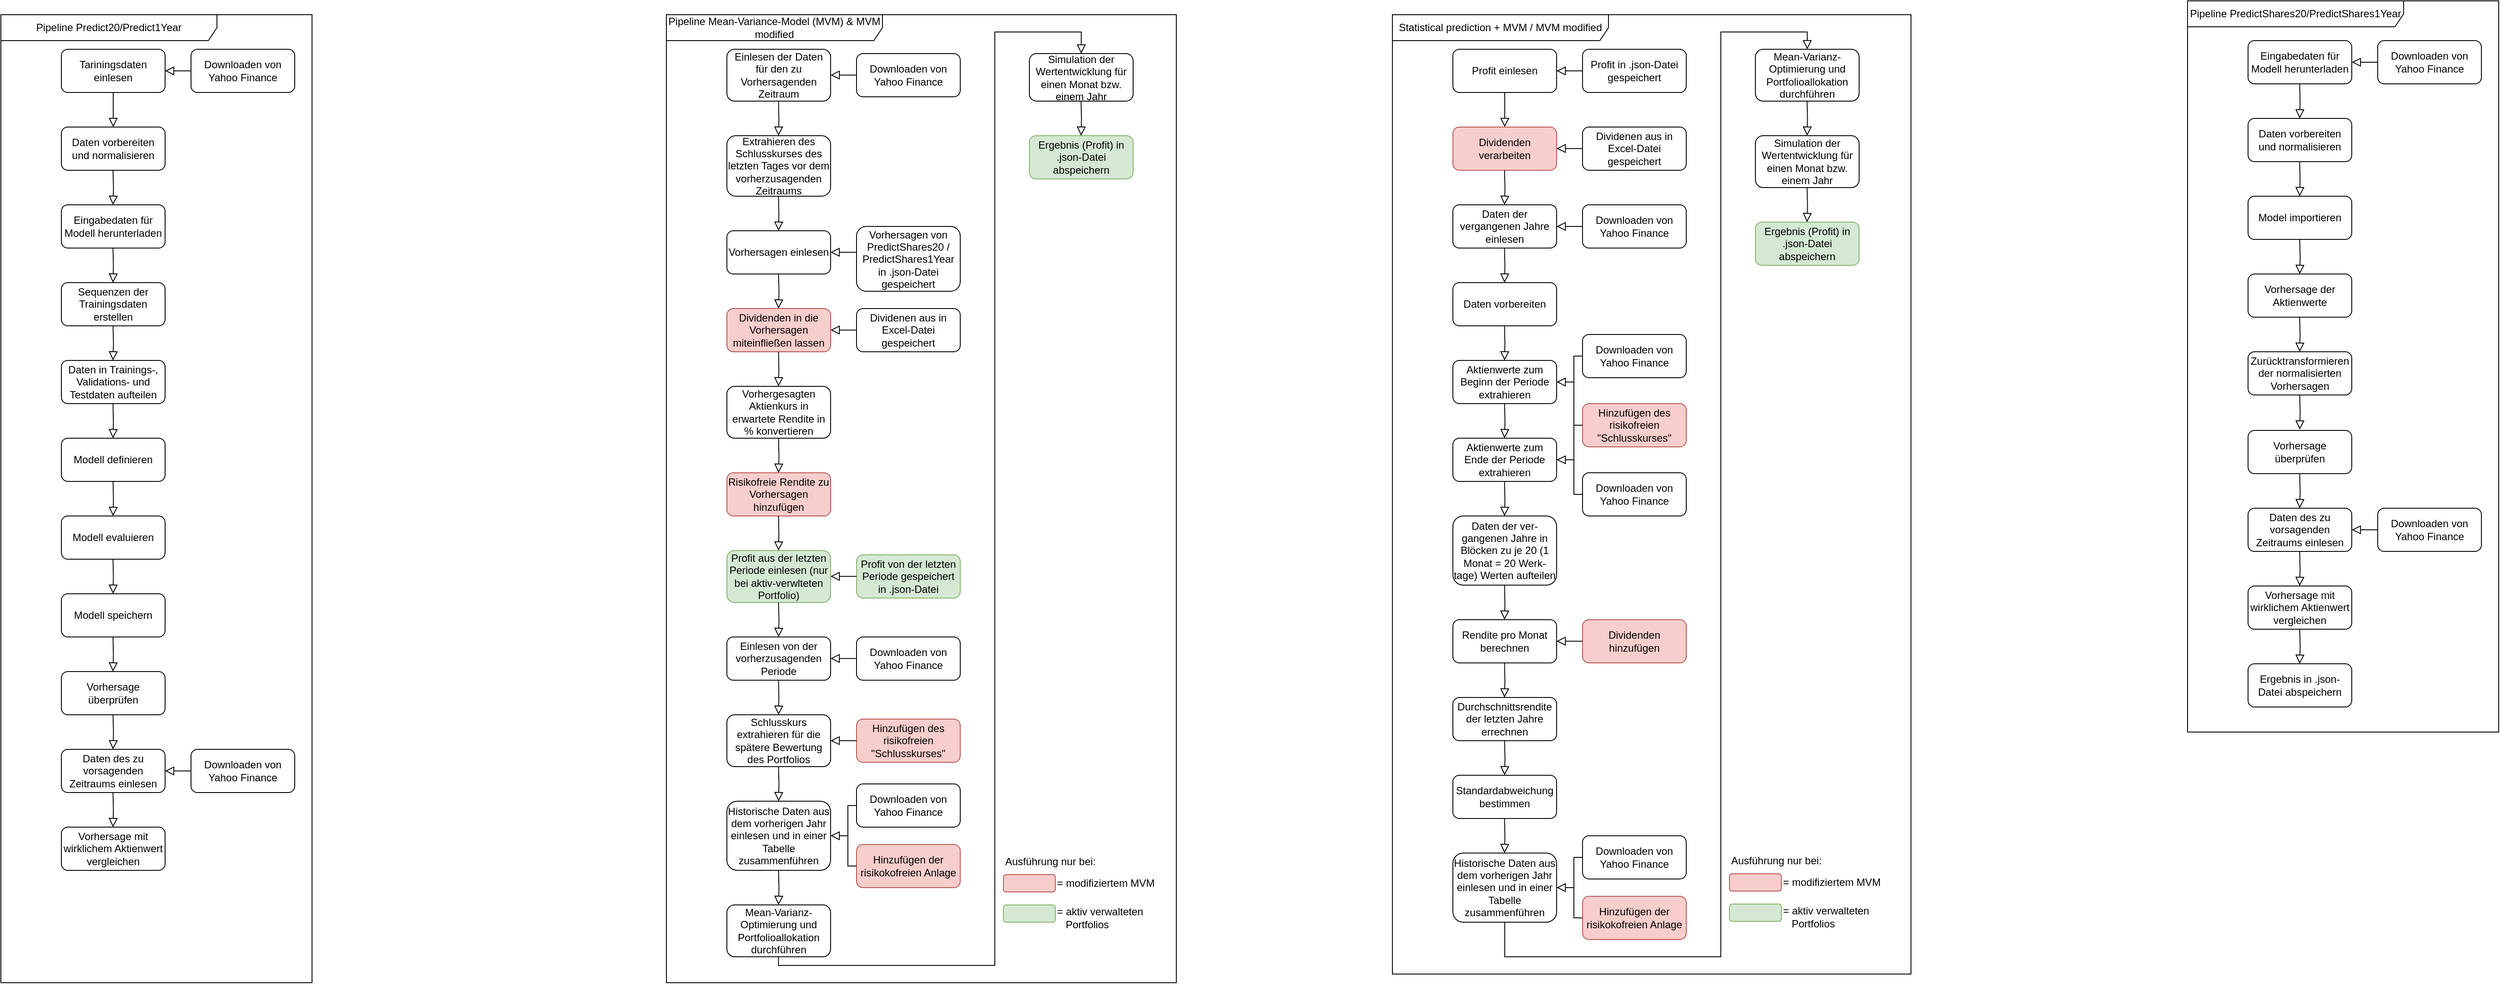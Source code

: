 <mxfile version="24.4.8" type="device">
  <diagram id="C5RBs43oDa-KdzZeNtuy" name="Page-1">
    <mxGraphModel dx="577" dy="867" grid="1" gridSize="10" guides="1" tooltips="1" connect="1" arrows="1" fold="1" page="1" pageScale="1" pageWidth="827" pageHeight="1169" math="0" shadow="0">
      <root>
        <mxCell id="WIyWlLk6GJQsqaUBKTNV-0" />
        <mxCell id="WIyWlLk6GJQsqaUBKTNV-1" parent="WIyWlLk6GJQsqaUBKTNV-0" />
        <mxCell id="WIyWlLk6GJQsqaUBKTNV-2" value="" style="rounded=0;html=1;jettySize=auto;orthogonalLoop=1;fontSize=11;endArrow=block;endFill=0;endSize=8;strokeWidth=1;shadow=0;labelBackgroundColor=none;edgeStyle=orthogonalEdgeStyle;" parent="WIyWlLk6GJQsqaUBKTNV-1" source="WIyWlLk6GJQsqaUBKTNV-3" edge="1">
          <mxGeometry relative="1" as="geometry">
            <mxPoint x="220" y="170" as="targetPoint" />
          </mxGeometry>
        </mxCell>
        <mxCell id="WIyWlLk6GJQsqaUBKTNV-3" value="Tariningsdaten einlesen" style="rounded=1;whiteSpace=wrap;html=1;fontSize=12;glass=0;strokeWidth=1;shadow=0;" parent="WIyWlLk6GJQsqaUBKTNV-1" vertex="1">
          <mxGeometry x="160" y="80" width="120" height="50" as="geometry" />
        </mxCell>
        <mxCell id="Cf4axvwulH_Esh14Sne0-0" value="Pipeline Predict20/Predict1Year" style="shape=umlFrame;whiteSpace=wrap;html=1;pointerEvents=0;recursiveResize=0;container=1;collapsible=0;width=250;height=30;" parent="WIyWlLk6GJQsqaUBKTNV-1" vertex="1">
          <mxGeometry x="90" y="40" width="360" height="1120" as="geometry" />
        </mxCell>
        <mxCell id="Cf4axvwulH_Esh14Sne0-1" value="Daten vorbereiten und normalisieren" style="rounded=1;whiteSpace=wrap;html=1;fontSize=12;glass=0;strokeWidth=1;shadow=0;" parent="Cf4axvwulH_Esh14Sne0-0" vertex="1">
          <mxGeometry x="70" y="130" width="120" height="50" as="geometry" />
        </mxCell>
        <mxCell id="Cf4axvwulH_Esh14Sne0-2" value="Eingabedaten für Modell herunterladen" style="rounded=1;whiteSpace=wrap;html=1;fontSize=12;glass=0;strokeWidth=1;shadow=0;" parent="Cf4axvwulH_Esh14Sne0-0" vertex="1">
          <mxGeometry x="70" y="220" width="120" height="50" as="geometry" />
        </mxCell>
        <mxCell id="Cf4axvwulH_Esh14Sne0-3" value="" style="rounded=0;html=1;jettySize=auto;orthogonalLoop=1;fontSize=11;endArrow=block;endFill=0;endSize=8;strokeWidth=1;shadow=0;labelBackgroundColor=none;edgeStyle=orthogonalEdgeStyle;" parent="Cf4axvwulH_Esh14Sne0-0" edge="1">
          <mxGeometry relative="1" as="geometry">
            <mxPoint x="129.75" y="180" as="sourcePoint" />
            <mxPoint x="129.75" y="220" as="targetPoint" />
          </mxGeometry>
        </mxCell>
        <mxCell id="Cf4axvwulH_Esh14Sne0-4" value="Sequenzen der Trainingsdaten erstellen" style="rounded=1;whiteSpace=wrap;html=1;fontSize=12;glass=0;strokeWidth=1;shadow=0;" parent="Cf4axvwulH_Esh14Sne0-0" vertex="1">
          <mxGeometry x="70" y="310" width="120" height="50" as="geometry" />
        </mxCell>
        <mxCell id="Cf4axvwulH_Esh14Sne0-5" value="" style="rounded=0;html=1;jettySize=auto;orthogonalLoop=1;fontSize=11;endArrow=block;endFill=0;endSize=8;strokeWidth=1;shadow=0;labelBackgroundColor=none;edgeStyle=orthogonalEdgeStyle;" parent="Cf4axvwulH_Esh14Sne0-0" edge="1">
          <mxGeometry relative="1" as="geometry">
            <mxPoint x="129.73" y="270" as="sourcePoint" />
            <mxPoint x="129.73" y="310" as="targetPoint" />
          </mxGeometry>
        </mxCell>
        <mxCell id="Cf4axvwulH_Esh14Sne0-6" value="Daten in Trainings-, Validations- und Testdaten aufteilen" style="rounded=1;whiteSpace=wrap;html=1;fontSize=12;glass=0;strokeWidth=1;shadow=0;" parent="Cf4axvwulH_Esh14Sne0-0" vertex="1">
          <mxGeometry x="70" y="400" width="120" height="50" as="geometry" />
        </mxCell>
        <mxCell id="Cf4axvwulH_Esh14Sne0-7" value="" style="rounded=0;html=1;jettySize=auto;orthogonalLoop=1;fontSize=11;endArrow=block;endFill=0;endSize=8;strokeWidth=1;shadow=0;labelBackgroundColor=none;edgeStyle=orthogonalEdgeStyle;" parent="Cf4axvwulH_Esh14Sne0-0" edge="1">
          <mxGeometry relative="1" as="geometry">
            <mxPoint x="129.77" y="360" as="sourcePoint" />
            <mxPoint x="129.77" y="400" as="targetPoint" />
          </mxGeometry>
        </mxCell>
        <mxCell id="Cf4axvwulH_Esh14Sne0-8" value="Modell definieren" style="rounded=1;whiteSpace=wrap;html=1;fontSize=12;glass=0;strokeWidth=1;shadow=0;" parent="Cf4axvwulH_Esh14Sne0-0" vertex="1">
          <mxGeometry x="70" y="490" width="120" height="50" as="geometry" />
        </mxCell>
        <mxCell id="Cf4axvwulH_Esh14Sne0-9" value="" style="rounded=0;html=1;jettySize=auto;orthogonalLoop=1;fontSize=11;endArrow=block;endFill=0;endSize=8;strokeWidth=1;shadow=0;labelBackgroundColor=none;edgeStyle=orthogonalEdgeStyle;" parent="Cf4axvwulH_Esh14Sne0-0" edge="1">
          <mxGeometry relative="1" as="geometry">
            <mxPoint x="129.73" y="450" as="sourcePoint" />
            <mxPoint x="129.73" y="490" as="targetPoint" />
          </mxGeometry>
        </mxCell>
        <mxCell id="Cf4axvwulH_Esh14Sne0-10" value="" style="rounded=0;html=1;jettySize=auto;orthogonalLoop=1;fontSize=11;endArrow=block;endFill=0;endSize=8;strokeWidth=1;shadow=0;labelBackgroundColor=none;edgeStyle=orthogonalEdgeStyle;" parent="Cf4axvwulH_Esh14Sne0-0" edge="1">
          <mxGeometry relative="1" as="geometry">
            <mxPoint x="129.77" y="540" as="sourcePoint" />
            <mxPoint x="129.77" y="580" as="targetPoint" />
          </mxGeometry>
        </mxCell>
        <mxCell id="Cf4axvwulH_Esh14Sne0-11" value="Modell evaluieren" style="rounded=1;whiteSpace=wrap;html=1;fontSize=12;glass=0;strokeWidth=1;shadow=0;" parent="Cf4axvwulH_Esh14Sne0-0" vertex="1">
          <mxGeometry x="70" y="580" width="120" height="50" as="geometry" />
        </mxCell>
        <mxCell id="Cf4axvwulH_Esh14Sne0-12" value="Modell speichern" style="rounded=1;whiteSpace=wrap;html=1;fontSize=12;glass=0;strokeWidth=1;shadow=0;" parent="Cf4axvwulH_Esh14Sne0-0" vertex="1">
          <mxGeometry x="70" y="670" width="120" height="50" as="geometry" />
        </mxCell>
        <mxCell id="Cf4axvwulH_Esh14Sne0-13" value="" style="rounded=0;html=1;jettySize=auto;orthogonalLoop=1;fontSize=11;endArrow=block;endFill=0;endSize=8;strokeWidth=1;shadow=0;labelBackgroundColor=none;edgeStyle=orthogonalEdgeStyle;" parent="Cf4axvwulH_Esh14Sne0-0" edge="1">
          <mxGeometry relative="1" as="geometry">
            <mxPoint x="129.74" y="630" as="sourcePoint" />
            <mxPoint x="129.74" y="670" as="targetPoint" />
          </mxGeometry>
        </mxCell>
        <mxCell id="Cf4axvwulH_Esh14Sne0-14" value="Vorhersage überprüfen" style="rounded=1;whiteSpace=wrap;html=1;fontSize=12;glass=0;strokeWidth=1;shadow=0;" parent="Cf4axvwulH_Esh14Sne0-0" vertex="1">
          <mxGeometry x="70" y="760" width="120" height="50" as="geometry" />
        </mxCell>
        <mxCell id="Cf4axvwulH_Esh14Sne0-16" value="" style="rounded=0;html=1;jettySize=auto;orthogonalLoop=1;fontSize=11;endArrow=block;endFill=0;endSize=8;strokeWidth=1;shadow=0;labelBackgroundColor=none;edgeStyle=orthogonalEdgeStyle;" parent="Cf4axvwulH_Esh14Sne0-0" edge="1">
          <mxGeometry relative="1" as="geometry">
            <mxPoint x="129.74" y="720" as="sourcePoint" />
            <mxPoint x="129.74" y="760" as="targetPoint" />
          </mxGeometry>
        </mxCell>
        <mxCell id="Cf4axvwulH_Esh14Sne0-18" value="Downloaden von Yahoo Finance" style="rounded=1;whiteSpace=wrap;html=1;fontSize=12;glass=0;strokeWidth=1;shadow=0;" parent="Cf4axvwulH_Esh14Sne0-0" vertex="1">
          <mxGeometry x="220" y="40" width="120" height="50" as="geometry" />
        </mxCell>
        <mxCell id="Cf4axvwulH_Esh14Sne0-19" value="Downloaden von Yahoo Finance" style="rounded=1;whiteSpace=wrap;html=1;fontSize=12;glass=0;strokeWidth=1;shadow=0;" parent="Cf4axvwulH_Esh14Sne0-0" vertex="1">
          <mxGeometry x="220" y="850" width="120" height="50" as="geometry" />
        </mxCell>
        <mxCell id="Cf4axvwulH_Esh14Sne0-20" value="" style="rounded=0;html=1;jettySize=auto;orthogonalLoop=1;fontSize=11;endArrow=block;endFill=0;endSize=8;strokeWidth=1;shadow=0;labelBackgroundColor=none;edgeStyle=orthogonalEdgeStyle;entryX=1;entryY=0.5;entryDx=0;entryDy=0;exitX=0;exitY=0.5;exitDx=0;exitDy=0;" parent="Cf4axvwulH_Esh14Sne0-0" source="Cf4axvwulH_Esh14Sne0-19" edge="1">
          <mxGeometry relative="1" as="geometry">
            <mxPoint x="140" y="910" as="sourcePoint" />
            <mxPoint x="190" y="875" as="targetPoint" />
            <Array as="points" />
          </mxGeometry>
        </mxCell>
        <mxCell id="Cf4axvwulH_Esh14Sne0-21" value="Daten des zu vorsagenden Zeitraums einlesen" style="rounded=1;whiteSpace=wrap;html=1;fontSize=12;glass=0;strokeWidth=1;shadow=0;" parent="Cf4axvwulH_Esh14Sne0-0" vertex="1">
          <mxGeometry x="70" y="850" width="120" height="50" as="geometry" />
        </mxCell>
        <mxCell id="Cf4axvwulH_Esh14Sne0-22" value="" style="rounded=0;html=1;jettySize=auto;orthogonalLoop=1;fontSize=11;endArrow=block;endFill=0;endSize=8;strokeWidth=1;shadow=0;labelBackgroundColor=none;edgeStyle=orthogonalEdgeStyle;" parent="Cf4axvwulH_Esh14Sne0-0" edge="1">
          <mxGeometry relative="1" as="geometry">
            <mxPoint x="129.76" y="810" as="sourcePoint" />
            <mxPoint x="129.76" y="850" as="targetPoint" />
          </mxGeometry>
        </mxCell>
        <mxCell id="Cf4axvwulH_Esh14Sne0-23" value="Vorhersage mit wirklichem Aktienwert vergleichen" style="rounded=1;whiteSpace=wrap;html=1;fontSize=12;glass=0;strokeWidth=1;shadow=0;" parent="Cf4axvwulH_Esh14Sne0-0" vertex="1">
          <mxGeometry x="70" y="940" width="120" height="50" as="geometry" />
        </mxCell>
        <mxCell id="Cf4axvwulH_Esh14Sne0-24" value="" style="rounded=0;html=1;jettySize=auto;orthogonalLoop=1;fontSize=11;endArrow=block;endFill=0;endSize=8;strokeWidth=1;shadow=0;labelBackgroundColor=none;edgeStyle=orthogonalEdgeStyle;" parent="Cf4axvwulH_Esh14Sne0-0" edge="1">
          <mxGeometry relative="1" as="geometry">
            <mxPoint x="129.74" y="900" as="sourcePoint" />
            <mxPoint x="129.74" y="940" as="targetPoint" />
          </mxGeometry>
        </mxCell>
        <mxCell id="Cf4axvwulH_Esh14Sne0-17" value="" style="rounded=0;html=1;jettySize=auto;orthogonalLoop=1;fontSize=11;endArrow=block;endFill=0;endSize=8;strokeWidth=1;shadow=0;labelBackgroundColor=none;edgeStyle=orthogonalEdgeStyle;entryX=1;entryY=0.5;entryDx=0;entryDy=0;exitX=0;exitY=0.5;exitDx=0;exitDy=0;" parent="WIyWlLk6GJQsqaUBKTNV-1" source="Cf4axvwulH_Esh14Sne0-18" target="WIyWlLk6GJQsqaUBKTNV-3" edge="1">
          <mxGeometry relative="1" as="geometry">
            <mxPoint x="230" y="140" as="sourcePoint" />
            <mxPoint x="230" y="180" as="targetPoint" />
            <Array as="points" />
          </mxGeometry>
        </mxCell>
        <mxCell id="Cf4axvwulH_Esh14Sne0-27" value="Pipeline Mean-Variance-Model (MVM) &amp;amp; MVM modified" style="shape=umlFrame;whiteSpace=wrap;html=1;pointerEvents=0;recursiveResize=0;container=1;collapsible=0;width=250;height=30;" parent="WIyWlLk6GJQsqaUBKTNV-1" vertex="1">
          <mxGeometry x="860" y="40" width="590" height="1120" as="geometry" />
        </mxCell>
        <mxCell id="Cf4axvwulH_Esh14Sne0-28" value="Extrahieren des Schlusskurses des letzten Tages vor dem vorherzusagenden Zeitraums" style="rounded=1;whiteSpace=wrap;html=1;fontSize=12;glass=0;strokeWidth=1;shadow=0;" parent="Cf4axvwulH_Esh14Sne0-27" vertex="1">
          <mxGeometry x="70" y="140" width="120" height="70" as="geometry" />
        </mxCell>
        <mxCell id="Cf4axvwulH_Esh14Sne0-29" value="Vorhersagen einlesen" style="rounded=1;whiteSpace=wrap;html=1;fontSize=12;glass=0;strokeWidth=1;shadow=0;" parent="Cf4axvwulH_Esh14Sne0-27" vertex="1">
          <mxGeometry x="70" y="250" width="120" height="50" as="geometry" />
        </mxCell>
        <mxCell id="Cf4axvwulH_Esh14Sne0-30" value="" style="rounded=0;html=1;jettySize=auto;orthogonalLoop=1;fontSize=11;endArrow=block;endFill=0;endSize=8;strokeWidth=1;shadow=0;labelBackgroundColor=none;edgeStyle=orthogonalEdgeStyle;" parent="Cf4axvwulH_Esh14Sne0-27" edge="1">
          <mxGeometry relative="1" as="geometry">
            <mxPoint x="129.73" y="100" as="sourcePoint" />
            <mxPoint x="129.73" y="140" as="targetPoint" />
          </mxGeometry>
        </mxCell>
        <mxCell id="Cf4axvwulH_Esh14Sne0-31" value="Vorhergesagten Aktienkurs in erwartete Rendite in % konvertieren" style="rounded=1;whiteSpace=wrap;html=1;fontSize=12;glass=0;strokeWidth=1;shadow=0;" parent="Cf4axvwulH_Esh14Sne0-27" vertex="1">
          <mxGeometry x="70" y="430" width="120" height="60" as="geometry" />
        </mxCell>
        <mxCell id="Cf4axvwulH_Esh14Sne0-33" value="Profit aus der letzten Periode einlesen (nur bei aktiv-verwlteten Portfolio)" style="rounded=1;whiteSpace=wrap;html=1;fontSize=12;glass=0;strokeWidth=1;shadow=0;fillColor=#d5e8d4;strokeColor=#82b366;" parent="Cf4axvwulH_Esh14Sne0-27" vertex="1">
          <mxGeometry x="70" y="620" width="120" height="60" as="geometry" />
        </mxCell>
        <mxCell id="Cf4axvwulH_Esh14Sne0-34" value="" style="rounded=0;html=1;jettySize=auto;orthogonalLoop=1;fontSize=11;endArrow=block;endFill=0;endSize=8;strokeWidth=1;shadow=0;labelBackgroundColor=none;edgeStyle=orthogonalEdgeStyle;" parent="Cf4axvwulH_Esh14Sne0-27" edge="1">
          <mxGeometry relative="1" as="geometry">
            <mxPoint x="129.74" y="210" as="sourcePoint" />
            <mxPoint x="129.74" y="250" as="targetPoint" />
          </mxGeometry>
        </mxCell>
        <mxCell id="Cf4axvwulH_Esh14Sne0-35" value="Profit von der letzten Periode gespeichert in .json-Datei" style="rounded=1;whiteSpace=wrap;html=1;fontSize=12;glass=0;strokeWidth=1;shadow=0;fillColor=#d5e8d4;strokeColor=#82b366;" parent="Cf4axvwulH_Esh14Sne0-27" vertex="1">
          <mxGeometry x="220" y="625" width="120" height="50" as="geometry" />
        </mxCell>
        <mxCell id="Cf4axvwulH_Esh14Sne0-37" value="" style="rounded=0;html=1;jettySize=auto;orthogonalLoop=1;fontSize=11;endArrow=block;endFill=0;endSize=8;strokeWidth=1;shadow=0;labelBackgroundColor=none;edgeStyle=orthogonalEdgeStyle;" parent="Cf4axvwulH_Esh14Sne0-27" edge="1">
          <mxGeometry relative="1" as="geometry">
            <mxPoint x="129.77" y="490" as="sourcePoint" />
            <mxPoint x="129.77" y="530" as="targetPoint" />
          </mxGeometry>
        </mxCell>
        <mxCell id="Cf4axvwulH_Esh14Sne0-38" value="Einlesen von der vorherzusagenden Periode" style="rounded=1;whiteSpace=wrap;html=1;fontSize=12;glass=0;strokeWidth=1;shadow=0;" parent="Cf4axvwulH_Esh14Sne0-27" vertex="1">
          <mxGeometry x="70" y="720" width="120" height="50" as="geometry" />
        </mxCell>
        <mxCell id="Cf4axvwulH_Esh14Sne0-39" value="Schlusskurs extrahieren für die spätere Bewertung des Portfolios" style="rounded=1;whiteSpace=wrap;html=1;fontSize=12;glass=0;strokeWidth=1;shadow=0;" parent="Cf4axvwulH_Esh14Sne0-27" vertex="1">
          <mxGeometry x="70" y="810" width="120" height="60" as="geometry" />
        </mxCell>
        <mxCell id="Cf4axvwulH_Esh14Sne0-41" value="Historische Daten aus dem vorherigen Jahr einlesen und in einer Tabelle zusammenführen" style="rounded=1;whiteSpace=wrap;html=1;fontSize=12;glass=0;strokeWidth=1;shadow=0;" parent="Cf4axvwulH_Esh14Sne0-27" vertex="1">
          <mxGeometry x="70" y="910" width="120" height="80" as="geometry" />
        </mxCell>
        <mxCell id="Cf4axvwulH_Esh14Sne0-42" value="" style="rounded=0;html=1;jettySize=auto;orthogonalLoop=1;fontSize=11;endArrow=block;endFill=0;endSize=8;strokeWidth=1;shadow=0;labelBackgroundColor=none;edgeStyle=orthogonalEdgeStyle;" parent="Cf4axvwulH_Esh14Sne0-27" edge="1">
          <mxGeometry relative="1" as="geometry">
            <mxPoint x="129.77" y="870" as="sourcePoint" />
            <mxPoint x="129.77" y="910" as="targetPoint" />
          </mxGeometry>
        </mxCell>
        <mxCell id="Cf4axvwulH_Esh14Sne0-43" value="Einlesen der Daten für den zu Vorhersagenden Zeitraum" style="rounded=1;whiteSpace=wrap;html=1;fontSize=12;glass=0;strokeWidth=1;shadow=0;" parent="Cf4axvwulH_Esh14Sne0-27" vertex="1">
          <mxGeometry x="70" y="40" width="120" height="60" as="geometry" />
        </mxCell>
        <mxCell id="Cf4axvwulH_Esh14Sne0-46" value="Mean-Varianz-Optimierung und Portfolioallokation durchführen" style="rounded=1;whiteSpace=wrap;html=1;fontSize=12;glass=0;strokeWidth=1;shadow=0;" parent="Cf4axvwulH_Esh14Sne0-27" vertex="1">
          <mxGeometry x="70" y="1030" width="120" height="60" as="geometry" />
        </mxCell>
        <mxCell id="Cf4axvwulH_Esh14Sne0-48" value="Simulation der Wertentwicklung für einen Monat bzw. einem Jahr" style="rounded=1;whiteSpace=wrap;html=1;fontSize=12;glass=0;strokeWidth=1;shadow=0;" parent="Cf4axvwulH_Esh14Sne0-27" vertex="1">
          <mxGeometry x="420" y="45" width="120" height="55" as="geometry" />
        </mxCell>
        <mxCell id="Cf4axvwulH_Esh14Sne0-51" value="Downloaden von Yahoo Finance" style="rounded=1;whiteSpace=wrap;html=1;fontSize=12;glass=0;strokeWidth=1;shadow=0;" parent="Cf4axvwulH_Esh14Sne0-27" vertex="1">
          <mxGeometry x="220" y="45" width="120" height="50" as="geometry" />
        </mxCell>
        <mxCell id="Cf4axvwulH_Esh14Sne0-52" value="" style="rounded=0;html=1;jettySize=auto;orthogonalLoop=1;fontSize=11;endArrow=block;endFill=0;endSize=8;strokeWidth=1;shadow=0;labelBackgroundColor=none;edgeStyle=orthogonalEdgeStyle;entryX=1;entryY=0.5;entryDx=0;entryDy=0;exitX=0;exitY=0.5;exitDx=0;exitDy=0;" parent="Cf4axvwulH_Esh14Sne0-27" edge="1">
          <mxGeometry relative="1" as="geometry">
            <mxPoint x="220" y="69.86" as="sourcePoint" />
            <mxPoint x="190" y="69.86" as="targetPoint" />
            <Array as="points" />
          </mxGeometry>
        </mxCell>
        <mxCell id="Cf4axvwulH_Esh14Sne0-54" value="Vorhersagen von PredictShares20 / PredictShares1Year in .json-Datei gespeichert" style="rounded=1;whiteSpace=wrap;html=1;fontSize=12;glass=0;strokeWidth=1;shadow=0;" parent="Cf4axvwulH_Esh14Sne0-27" vertex="1">
          <mxGeometry x="220" y="245" width="120" height="75" as="geometry" />
        </mxCell>
        <mxCell id="Cf4axvwulH_Esh14Sne0-57" value="" style="rounded=0;html=1;jettySize=auto;orthogonalLoop=1;fontSize=11;endArrow=block;endFill=0;endSize=8;strokeWidth=1;shadow=0;labelBackgroundColor=none;edgeStyle=orthogonalEdgeStyle;entryX=1;entryY=0.5;entryDx=0;entryDy=0;exitX=0;exitY=0.5;exitDx=0;exitDy=0;" parent="Cf4axvwulH_Esh14Sne0-27" edge="1">
          <mxGeometry relative="1" as="geometry">
            <mxPoint x="220" y="274.83" as="sourcePoint" />
            <mxPoint x="190" y="274.83" as="targetPoint" />
            <Array as="points" />
          </mxGeometry>
        </mxCell>
        <mxCell id="Cf4axvwulH_Esh14Sne0-58" value="" style="rounded=0;html=1;jettySize=auto;orthogonalLoop=1;fontSize=11;endArrow=block;endFill=0;endSize=8;strokeWidth=1;shadow=0;labelBackgroundColor=none;edgeStyle=orthogonalEdgeStyle;" parent="Cf4axvwulH_Esh14Sne0-27" edge="1">
          <mxGeometry relative="1" as="geometry">
            <mxPoint x="129.76" y="300" as="sourcePoint" />
            <mxPoint x="129.76" y="340" as="targetPoint" />
          </mxGeometry>
        </mxCell>
        <mxCell id="Cf4axvwulH_Esh14Sne0-59" value="" style="rounded=0;html=1;jettySize=auto;orthogonalLoop=1;fontSize=11;endArrow=block;endFill=0;endSize=8;strokeWidth=1;shadow=0;labelBackgroundColor=none;edgeStyle=orthogonalEdgeStyle;entryX=1;entryY=0.5;entryDx=0;entryDy=0;exitX=0;exitY=0.5;exitDx=0;exitDy=0;" parent="Cf4axvwulH_Esh14Sne0-27" edge="1">
          <mxGeometry relative="1" as="geometry">
            <mxPoint x="220" y="649.86" as="sourcePoint" />
            <mxPoint x="190" y="649.86" as="targetPoint" />
            <Array as="points" />
          </mxGeometry>
        </mxCell>
        <mxCell id="Cf4axvwulH_Esh14Sne0-61" value="" style="rounded=0;html=1;jettySize=auto;orthogonalLoop=1;fontSize=11;endArrow=block;endFill=0;endSize=8;strokeWidth=1;shadow=0;labelBackgroundColor=none;edgeStyle=orthogonalEdgeStyle;" parent="Cf4axvwulH_Esh14Sne0-27" edge="1">
          <mxGeometry relative="1" as="geometry">
            <mxPoint x="129.77" y="680" as="sourcePoint" />
            <mxPoint x="129.77" y="720" as="targetPoint" />
          </mxGeometry>
        </mxCell>
        <mxCell id="Cf4axvwulH_Esh14Sne0-62" value="Downloaden von Yahoo Finance" style="rounded=1;whiteSpace=wrap;html=1;fontSize=12;glass=0;strokeWidth=1;shadow=0;" parent="Cf4axvwulH_Esh14Sne0-27" vertex="1">
          <mxGeometry x="220" y="720" width="120" height="50" as="geometry" />
        </mxCell>
        <mxCell id="Cf4axvwulH_Esh14Sne0-63" value="" style="rounded=0;html=1;jettySize=auto;orthogonalLoop=1;fontSize=11;endArrow=block;endFill=0;endSize=8;strokeWidth=1;shadow=0;labelBackgroundColor=none;edgeStyle=orthogonalEdgeStyle;entryX=1;entryY=0.5;entryDx=0;entryDy=0;exitX=0;exitY=0.5;exitDx=0;exitDy=0;" parent="Cf4axvwulH_Esh14Sne0-27" edge="1">
          <mxGeometry relative="1" as="geometry">
            <mxPoint x="220" y="744.83" as="sourcePoint" />
            <mxPoint x="190" y="744.83" as="targetPoint" />
            <Array as="points" />
          </mxGeometry>
        </mxCell>
        <mxCell id="Cf4axvwulH_Esh14Sne0-64" value="" style="rounded=0;html=1;jettySize=auto;orthogonalLoop=1;fontSize=11;endArrow=block;endFill=0;endSize=8;strokeWidth=1;shadow=0;labelBackgroundColor=none;edgeStyle=orthogonalEdgeStyle;" parent="Cf4axvwulH_Esh14Sne0-27" edge="1">
          <mxGeometry relative="1" as="geometry">
            <mxPoint x="129.73" y="770" as="sourcePoint" />
            <mxPoint x="129.73" y="810" as="targetPoint" />
          </mxGeometry>
        </mxCell>
        <mxCell id="Cf4axvwulH_Esh14Sne0-65" value="Downloaden von Yahoo Finance" style="rounded=1;whiteSpace=wrap;html=1;fontSize=12;glass=0;strokeWidth=1;shadow=0;" parent="Cf4axvwulH_Esh14Sne0-27" vertex="1">
          <mxGeometry x="220" y="890" width="120" height="50" as="geometry" />
        </mxCell>
        <mxCell id="Cf4axvwulH_Esh14Sne0-66" value="" style="rounded=0;html=1;jettySize=auto;orthogonalLoop=1;fontSize=11;endArrow=block;endFill=0;endSize=8;strokeWidth=1;shadow=0;labelBackgroundColor=none;edgeStyle=orthogonalEdgeStyle;entryX=1;entryY=0.5;entryDx=0;entryDy=0;exitX=0;exitY=0.5;exitDx=0;exitDy=0;" parent="Cf4axvwulH_Esh14Sne0-27" source="Cf4axvwulH_Esh14Sne0-65" edge="1">
          <mxGeometry relative="1" as="geometry">
            <mxPoint x="220" y="950" as="sourcePoint" />
            <mxPoint x="190" y="950" as="targetPoint" />
            <Array as="points">
              <mxPoint x="210" y="915" />
              <mxPoint x="210" y="950" />
            </Array>
          </mxGeometry>
        </mxCell>
        <mxCell id="Cf4axvwulH_Esh14Sne0-67" value="" style="rounded=0;html=1;jettySize=auto;orthogonalLoop=1;fontSize=11;endArrow=block;endFill=0;endSize=8;strokeWidth=1;shadow=0;labelBackgroundColor=none;edgeStyle=orthogonalEdgeStyle;" parent="Cf4axvwulH_Esh14Sne0-27" edge="1">
          <mxGeometry relative="1" as="geometry">
            <mxPoint x="129.77" y="990" as="sourcePoint" />
            <mxPoint x="129.77" y="1030" as="targetPoint" />
          </mxGeometry>
        </mxCell>
        <mxCell id="Cf4axvwulH_Esh14Sne0-68" value="" style="rounded=0;html=1;jettySize=auto;orthogonalLoop=1;fontSize=11;endArrow=block;endFill=0;endSize=8;strokeWidth=1;shadow=0;labelBackgroundColor=none;edgeStyle=orthogonalEdgeStyle;entryX=0.5;entryY=0;entryDx=0;entryDy=0;" parent="Cf4axvwulH_Esh14Sne0-27" target="Cf4axvwulH_Esh14Sne0-48" edge="1">
          <mxGeometry relative="1" as="geometry">
            <mxPoint x="129.73" y="1090" as="sourcePoint" />
            <mxPoint x="129.73" y="1130" as="targetPoint" />
            <Array as="points">
              <mxPoint x="130" y="1100" />
              <mxPoint x="380" y="1100" />
              <mxPoint x="380" y="20" />
              <mxPoint x="480" y="20" />
            </Array>
          </mxGeometry>
        </mxCell>
        <mxCell id="Cf4axvwulH_Esh14Sne0-69" value="Ergebnis (Profit) in .json-Datei abspeichern" style="rounded=1;whiteSpace=wrap;html=1;fontSize=12;glass=0;strokeWidth=1;shadow=0;fillColor=#d5e8d4;strokeColor=#82b366;" parent="Cf4axvwulH_Esh14Sne0-27" vertex="1">
          <mxGeometry x="420" y="140" width="120" height="50" as="geometry" />
        </mxCell>
        <mxCell id="Cf4axvwulH_Esh14Sne0-70" value="" style="rounded=0;html=1;jettySize=auto;orthogonalLoop=1;fontSize=11;endArrow=block;endFill=0;endSize=8;strokeWidth=1;shadow=0;labelBackgroundColor=none;edgeStyle=orthogonalEdgeStyle;" parent="Cf4axvwulH_Esh14Sne0-27" edge="1">
          <mxGeometry relative="1" as="geometry">
            <mxPoint x="479.77" y="100" as="sourcePoint" />
            <mxPoint x="479.77" y="140" as="targetPoint" />
          </mxGeometry>
        </mxCell>
        <mxCell id="Cf4axvwulH_Esh14Sne0-73" value="Dividenden in die Vorhersagen miteinfließen lassen" style="rounded=1;whiteSpace=wrap;html=1;fontSize=12;glass=0;strokeWidth=1;shadow=0;fillColor=#f8cecc;strokeColor=#b85450;" parent="Cf4axvwulH_Esh14Sne0-27" vertex="1">
          <mxGeometry x="70" y="340" width="120" height="50" as="geometry" />
        </mxCell>
        <mxCell id="Cf4axvwulH_Esh14Sne0-107" value="" style="rounded=0;html=1;jettySize=auto;orthogonalLoop=1;fontSize=11;endArrow=block;endFill=0;endSize=8;strokeWidth=1;shadow=0;labelBackgroundColor=none;edgeStyle=orthogonalEdgeStyle;" parent="Cf4axvwulH_Esh14Sne0-27" edge="1">
          <mxGeometry relative="1" as="geometry">
            <mxPoint x="129.74" y="390" as="sourcePoint" />
            <mxPoint x="129.74" y="430" as="targetPoint" />
          </mxGeometry>
        </mxCell>
        <mxCell id="7r-0wV_OuT9NUW6ucxpt-0" value="Risikofreie Rendite zu Vorhersagen hinzufügen" style="rounded=1;whiteSpace=wrap;html=1;fontSize=12;glass=0;strokeWidth=1;shadow=0;fillColor=#f8cecc;strokeColor=#b85450;" parent="Cf4axvwulH_Esh14Sne0-27" vertex="1">
          <mxGeometry x="70" y="530" width="120" height="50" as="geometry" />
        </mxCell>
        <mxCell id="7r-0wV_OuT9NUW6ucxpt-1" value="" style="rounded=0;html=1;jettySize=auto;orthogonalLoop=1;fontSize=11;endArrow=block;endFill=0;endSize=8;strokeWidth=1;shadow=0;labelBackgroundColor=none;edgeStyle=orthogonalEdgeStyle;" parent="Cf4axvwulH_Esh14Sne0-27" edge="1">
          <mxGeometry relative="1" as="geometry">
            <mxPoint x="129.74" y="580" as="sourcePoint" />
            <mxPoint x="129.74" y="620" as="targetPoint" />
          </mxGeometry>
        </mxCell>
        <mxCell id="7r-0wV_OuT9NUW6ucxpt-2" value="Hinzufügen des risikofreien &quot;Schlusskurses&quot;" style="rounded=1;whiteSpace=wrap;html=1;fontSize=12;glass=0;strokeWidth=1;shadow=0;fillColor=#f8cecc;strokeColor=#b85450;" parent="Cf4axvwulH_Esh14Sne0-27" vertex="1">
          <mxGeometry x="220" y="815" width="120" height="50" as="geometry" />
        </mxCell>
        <mxCell id="7r-0wV_OuT9NUW6ucxpt-3" value="" style="rounded=0;html=1;jettySize=auto;orthogonalLoop=1;fontSize=11;endArrow=block;endFill=0;endSize=8;strokeWidth=1;shadow=0;labelBackgroundColor=none;edgeStyle=orthogonalEdgeStyle;entryX=1;entryY=0.5;entryDx=0;entryDy=0;exitX=0;exitY=0.5;exitDx=0;exitDy=0;" parent="Cf4axvwulH_Esh14Sne0-27" edge="1">
          <mxGeometry relative="1" as="geometry">
            <mxPoint x="220" y="840" as="sourcePoint" />
            <mxPoint x="190" y="840" as="targetPoint" />
            <Array as="points" />
          </mxGeometry>
        </mxCell>
        <mxCell id="7r-0wV_OuT9NUW6ucxpt-4" value="Hinzufügen der risikokofreien Anlage" style="rounded=1;whiteSpace=wrap;html=1;fontSize=12;glass=0;strokeWidth=1;shadow=0;fillColor=#f8cecc;strokeColor=#b85450;" parent="Cf4axvwulH_Esh14Sne0-27" vertex="1">
          <mxGeometry x="220" y="960" width="120" height="50" as="geometry" />
        </mxCell>
        <mxCell id="7r-0wV_OuT9NUW6ucxpt-5" value="" style="rounded=0;html=1;jettySize=auto;orthogonalLoop=1;fontSize=11;endArrow=none;endFill=0;endSize=8;strokeWidth=1;shadow=0;labelBackgroundColor=none;edgeStyle=orthogonalEdgeStyle;exitX=0;exitY=0.5;exitDx=0;exitDy=0;" parent="Cf4axvwulH_Esh14Sne0-27" source="7r-0wV_OuT9NUW6ucxpt-4" edge="1">
          <mxGeometry relative="1" as="geometry">
            <mxPoint x="220" y="950" as="sourcePoint" />
            <mxPoint x="210" y="950" as="targetPoint" />
            <Array as="points">
              <mxPoint x="210" y="985" />
            </Array>
          </mxGeometry>
        </mxCell>
        <mxCell id="7r-0wV_OuT9NUW6ucxpt-143" value="Dividenen aus in Excel-Datei gespeichert" style="rounded=1;whiteSpace=wrap;html=1;fontSize=12;glass=0;strokeWidth=1;shadow=0;" parent="Cf4axvwulH_Esh14Sne0-27" vertex="1">
          <mxGeometry x="220" y="340" width="120" height="50" as="geometry" />
        </mxCell>
        <mxCell id="7r-0wV_OuT9NUW6ucxpt-144" value="" style="rounded=0;html=1;jettySize=auto;orthogonalLoop=1;fontSize=11;endArrow=block;endFill=0;endSize=8;strokeWidth=1;shadow=0;labelBackgroundColor=none;edgeStyle=orthogonalEdgeStyle;entryX=1;entryY=0.5;entryDx=0;entryDy=0;exitX=0;exitY=0.5;exitDx=0;exitDy=0;" parent="Cf4axvwulH_Esh14Sne0-27" edge="1">
          <mxGeometry relative="1" as="geometry">
            <mxPoint x="220" y="364.86" as="sourcePoint" />
            <mxPoint x="190" y="364.86" as="targetPoint" />
            <Array as="points" />
          </mxGeometry>
        </mxCell>
        <mxCell id="7r-0wV_OuT9NUW6ucxpt-46" value="" style="rounded=0;html=1;jettySize=auto;orthogonalLoop=1;fontSize=11;endArrow=block;endFill=0;endSize=8;strokeWidth=1;shadow=0;labelBackgroundColor=none;edgeStyle=orthogonalEdgeStyle;" parent="WIyWlLk6GJQsqaUBKTNV-1" source="7r-0wV_OuT9NUW6ucxpt-47" edge="1">
          <mxGeometry relative="1" as="geometry">
            <mxPoint x="1830" y="170" as="targetPoint" />
          </mxGeometry>
        </mxCell>
        <mxCell id="7r-0wV_OuT9NUW6ucxpt-47" value="Profit einlesen" style="rounded=1;whiteSpace=wrap;html=1;fontSize=12;glass=0;strokeWidth=1;shadow=0;" parent="WIyWlLk6GJQsqaUBKTNV-1" vertex="1">
          <mxGeometry x="1770" y="80" width="120" height="50" as="geometry" />
        </mxCell>
        <mxCell id="7r-0wV_OuT9NUW6ucxpt-48" value="Statistical prediction + MVM / MVM modified" style="shape=umlFrame;whiteSpace=wrap;html=1;pointerEvents=0;recursiveResize=0;container=1;collapsible=0;width=250;height=30;" parent="WIyWlLk6GJQsqaUBKTNV-1" vertex="1">
          <mxGeometry x="1700" y="40" width="600" height="1110" as="geometry" />
        </mxCell>
        <mxCell id="7r-0wV_OuT9NUW6ucxpt-64" value="Profit in .json-Datei gespeichert" style="rounded=1;whiteSpace=wrap;html=1;fontSize=12;glass=0;strokeWidth=1;shadow=0;" parent="7r-0wV_OuT9NUW6ucxpt-48" vertex="1">
          <mxGeometry x="220" y="40" width="120" height="50" as="geometry" />
        </mxCell>
        <mxCell id="7r-0wV_OuT9NUW6ucxpt-96" value="Simulation der Wertentwicklung für einen Monat bzw. einem Jahr" style="rounded=1;whiteSpace=wrap;html=1;fontSize=12;glass=0;strokeWidth=1;shadow=0;" parent="7r-0wV_OuT9NUW6ucxpt-48" vertex="1">
          <mxGeometry x="420" y="140" width="120" height="60" as="geometry" />
        </mxCell>
        <mxCell id="7r-0wV_OuT9NUW6ucxpt-97" value="Ergebnis (Profit) in .json-Datei abspeichern" style="rounded=1;whiteSpace=wrap;html=1;fontSize=12;glass=0;strokeWidth=1;shadow=0;fillColor=#d5e8d4;strokeColor=#82b366;" parent="7r-0wV_OuT9NUW6ucxpt-48" vertex="1">
          <mxGeometry x="420" y="240" width="120" height="50" as="geometry" />
        </mxCell>
        <mxCell id="7r-0wV_OuT9NUW6ucxpt-98" value="" style="rounded=0;html=1;jettySize=auto;orthogonalLoop=1;fontSize=11;endArrow=block;endFill=0;endSize=8;strokeWidth=1;shadow=0;labelBackgroundColor=none;edgeStyle=orthogonalEdgeStyle;" parent="7r-0wV_OuT9NUW6ucxpt-48" edge="1">
          <mxGeometry relative="1" as="geometry">
            <mxPoint x="479.77" y="200" as="sourcePoint" />
            <mxPoint x="479.77" y="240" as="targetPoint" />
          </mxGeometry>
        </mxCell>
        <mxCell id="7r-0wV_OuT9NUW6ucxpt-141" value="Dividenden verarbeiten" style="rounded=1;whiteSpace=wrap;html=1;fontSize=12;glass=0;strokeWidth=1;shadow=0;fillColor=#f8cecc;strokeColor=#b85450;" parent="7r-0wV_OuT9NUW6ucxpt-48" vertex="1">
          <mxGeometry x="70" y="130" width="120" height="50" as="geometry" />
        </mxCell>
        <mxCell id="7r-0wV_OuT9NUW6ucxpt-142" value="" style="rounded=0;html=1;jettySize=auto;orthogonalLoop=1;fontSize=11;endArrow=block;endFill=0;endSize=8;strokeWidth=1;shadow=0;labelBackgroundColor=none;edgeStyle=orthogonalEdgeStyle;" parent="7r-0wV_OuT9NUW6ucxpt-48" edge="1">
          <mxGeometry relative="1" as="geometry">
            <mxPoint x="129.75" y="220" as="targetPoint" />
            <mxPoint x="129.75" y="180" as="sourcePoint" />
          </mxGeometry>
        </mxCell>
        <mxCell id="7r-0wV_OuT9NUW6ucxpt-145" value="Dividenen aus in Excel-Datei gespeichert" style="rounded=1;whiteSpace=wrap;html=1;fontSize=12;glass=0;strokeWidth=1;shadow=0;" parent="7r-0wV_OuT9NUW6ucxpt-48" vertex="1">
          <mxGeometry x="220" y="130" width="120" height="50" as="geometry" />
        </mxCell>
        <mxCell id="7r-0wV_OuT9NUW6ucxpt-146" value="" style="rounded=0;html=1;jettySize=auto;orthogonalLoop=1;fontSize=11;endArrow=block;endFill=0;endSize=8;strokeWidth=1;shadow=0;labelBackgroundColor=none;edgeStyle=orthogonalEdgeStyle;entryX=1;entryY=0.5;entryDx=0;entryDy=0;exitX=0;exitY=0.5;exitDx=0;exitDy=0;" parent="7r-0wV_OuT9NUW6ucxpt-48" edge="1">
          <mxGeometry relative="1" as="geometry">
            <mxPoint x="220" y="154.86" as="sourcePoint" />
            <mxPoint x="190" y="154.86" as="targetPoint" />
            <Array as="points" />
          </mxGeometry>
        </mxCell>
        <mxCell id="7r-0wV_OuT9NUW6ucxpt-49" value="Daten vorbereiten" style="rounded=1;whiteSpace=wrap;html=1;fontSize=12;glass=0;strokeWidth=1;shadow=0;" parent="7r-0wV_OuT9NUW6ucxpt-48" vertex="1">
          <mxGeometry x="70" y="310" width="120" height="50" as="geometry" />
        </mxCell>
        <mxCell id="7r-0wV_OuT9NUW6ucxpt-50" value="Aktienwerte zum Beginn der Periode extrahieren" style="rounded=1;whiteSpace=wrap;html=1;fontSize=12;glass=0;strokeWidth=1;shadow=0;" parent="7r-0wV_OuT9NUW6ucxpt-48" vertex="1">
          <mxGeometry x="70" y="400" width="120" height="50" as="geometry" />
        </mxCell>
        <mxCell id="7r-0wV_OuT9NUW6ucxpt-51" value="" style="rounded=0;html=1;jettySize=auto;orthogonalLoop=1;fontSize=11;endArrow=block;endFill=0;endSize=8;strokeWidth=1;shadow=0;labelBackgroundColor=none;edgeStyle=orthogonalEdgeStyle;" parent="7r-0wV_OuT9NUW6ucxpt-48" edge="1">
          <mxGeometry relative="1" as="geometry">
            <mxPoint x="129.72" y="360" as="sourcePoint" />
            <mxPoint x="129.72" y="400" as="targetPoint" />
          </mxGeometry>
        </mxCell>
        <mxCell id="7r-0wV_OuT9NUW6ucxpt-52" value="Aktienwerte zum Ende der Periode extrahieren" style="rounded=1;whiteSpace=wrap;html=1;fontSize=12;glass=0;strokeWidth=1;shadow=0;" parent="7r-0wV_OuT9NUW6ucxpt-48" vertex="1">
          <mxGeometry x="70" y="490" width="120" height="50" as="geometry" />
        </mxCell>
        <mxCell id="7r-0wV_OuT9NUW6ucxpt-53" value="" style="rounded=0;html=1;jettySize=auto;orthogonalLoop=1;fontSize=11;endArrow=block;endFill=0;endSize=8;strokeWidth=1;shadow=0;labelBackgroundColor=none;edgeStyle=orthogonalEdgeStyle;" parent="7r-0wV_OuT9NUW6ucxpt-48" edge="1">
          <mxGeometry relative="1" as="geometry">
            <mxPoint x="129.76" y="450" as="sourcePoint" />
            <mxPoint x="129.76" y="490" as="targetPoint" />
          </mxGeometry>
        </mxCell>
        <mxCell id="7r-0wV_OuT9NUW6ucxpt-54" value="Daten der ver-gangenen Jahre in Blöcken zu je 20 (1 Monat = 20 Werk-tage) Werten aufteilen" style="rounded=1;whiteSpace=wrap;html=1;fontSize=12;glass=0;strokeWidth=1;shadow=0;" parent="7r-0wV_OuT9NUW6ucxpt-48" vertex="1">
          <mxGeometry x="70" y="580" width="120" height="80" as="geometry" />
        </mxCell>
        <mxCell id="7r-0wV_OuT9NUW6ucxpt-55" value="" style="rounded=0;html=1;jettySize=auto;orthogonalLoop=1;fontSize=11;endArrow=block;endFill=0;endSize=8;strokeWidth=1;shadow=0;labelBackgroundColor=none;edgeStyle=orthogonalEdgeStyle;" parent="7r-0wV_OuT9NUW6ucxpt-48" edge="1">
          <mxGeometry relative="1" as="geometry">
            <mxPoint x="129.72" y="540" as="sourcePoint" />
            <mxPoint x="129.72" y="580" as="targetPoint" />
          </mxGeometry>
        </mxCell>
        <mxCell id="7r-0wV_OuT9NUW6ucxpt-56" value="Rendite pro Monat berechnen" style="rounded=1;whiteSpace=wrap;html=1;fontSize=12;glass=0;strokeWidth=1;shadow=0;" parent="7r-0wV_OuT9NUW6ucxpt-48" vertex="1">
          <mxGeometry x="70" y="700" width="120" height="50" as="geometry" />
        </mxCell>
        <mxCell id="7r-0wV_OuT9NUW6ucxpt-57" value="" style="rounded=0;html=1;jettySize=auto;orthogonalLoop=1;fontSize=11;endArrow=block;endFill=0;endSize=8;strokeWidth=1;shadow=0;labelBackgroundColor=none;edgeStyle=orthogonalEdgeStyle;" parent="7r-0wV_OuT9NUW6ucxpt-48" edge="1">
          <mxGeometry relative="1" as="geometry">
            <mxPoint x="129.72" y="660" as="sourcePoint" />
            <mxPoint x="129.72" y="700" as="targetPoint" />
          </mxGeometry>
        </mxCell>
        <mxCell id="7r-0wV_OuT9NUW6ucxpt-58" value="" style="rounded=0;html=1;jettySize=auto;orthogonalLoop=1;fontSize=11;endArrow=block;endFill=0;endSize=8;strokeWidth=1;shadow=0;labelBackgroundColor=none;edgeStyle=orthogonalEdgeStyle;" parent="7r-0wV_OuT9NUW6ucxpt-48" edge="1">
          <mxGeometry relative="1" as="geometry">
            <mxPoint x="129.72" y="750" as="sourcePoint" />
            <mxPoint x="129.72" y="790" as="targetPoint" />
          </mxGeometry>
        </mxCell>
        <mxCell id="7r-0wV_OuT9NUW6ucxpt-59" value="Durchschnittsrendite der letzten Jahre errechnen" style="rounded=1;whiteSpace=wrap;html=1;fontSize=12;glass=0;strokeWidth=1;shadow=0;" parent="7r-0wV_OuT9NUW6ucxpt-48" vertex="1">
          <mxGeometry x="70" y="790" width="120" height="50" as="geometry" />
        </mxCell>
        <mxCell id="7r-0wV_OuT9NUW6ucxpt-60" value="Standardabweichung bestimmen" style="rounded=1;whiteSpace=wrap;html=1;fontSize=12;glass=0;strokeWidth=1;shadow=0;" parent="7r-0wV_OuT9NUW6ucxpt-48" vertex="1">
          <mxGeometry x="70" y="880" width="120" height="50" as="geometry" />
        </mxCell>
        <mxCell id="7r-0wV_OuT9NUW6ucxpt-61" value="" style="rounded=0;html=1;jettySize=auto;orthogonalLoop=1;fontSize=11;endArrow=block;endFill=0;endSize=8;strokeWidth=1;shadow=0;labelBackgroundColor=none;edgeStyle=orthogonalEdgeStyle;" parent="7r-0wV_OuT9NUW6ucxpt-48" edge="1">
          <mxGeometry relative="1" as="geometry">
            <mxPoint x="129.77" y="840" as="sourcePoint" />
            <mxPoint x="129.77" y="880" as="targetPoint" />
          </mxGeometry>
        </mxCell>
        <mxCell id="7r-0wV_OuT9NUW6ucxpt-78" value="Daten der vergangenen Jahre einlesen" style="rounded=1;whiteSpace=wrap;html=1;fontSize=12;glass=0;strokeWidth=1;shadow=0;" parent="7r-0wV_OuT9NUW6ucxpt-48" vertex="1">
          <mxGeometry x="70" y="220" width="120" height="50" as="geometry" />
        </mxCell>
        <mxCell id="7r-0wV_OuT9NUW6ucxpt-79" value="Downloaden von Yahoo Finance" style="rounded=1;whiteSpace=wrap;html=1;fontSize=12;glass=0;strokeWidth=1;shadow=0;" parent="7r-0wV_OuT9NUW6ucxpt-48" vertex="1">
          <mxGeometry x="220" y="220" width="120" height="50" as="geometry" />
        </mxCell>
        <mxCell id="7r-0wV_OuT9NUW6ucxpt-80" value="" style="rounded=0;html=1;jettySize=auto;orthogonalLoop=1;fontSize=11;endArrow=block;endFill=0;endSize=8;strokeWidth=1;shadow=0;labelBackgroundColor=none;edgeStyle=orthogonalEdgeStyle;entryX=1;entryY=0.5;entryDx=0;entryDy=0;exitX=0;exitY=0.5;exitDx=0;exitDy=0;" parent="7r-0wV_OuT9NUW6ucxpt-48" source="7r-0wV_OuT9NUW6ucxpt-79" target="7r-0wV_OuT9NUW6ucxpt-78" edge="1">
          <mxGeometry relative="1" as="geometry">
            <mxPoint x="140" y="280" as="sourcePoint" />
            <mxPoint x="140" y="320" as="targetPoint" />
            <Array as="points" />
          </mxGeometry>
        </mxCell>
        <mxCell id="7r-0wV_OuT9NUW6ucxpt-81" value="" style="rounded=0;html=1;jettySize=auto;orthogonalLoop=1;fontSize=11;endArrow=block;endFill=0;endSize=8;strokeWidth=1;shadow=0;labelBackgroundColor=none;edgeStyle=orthogonalEdgeStyle;" parent="7r-0wV_OuT9NUW6ucxpt-48" edge="1">
          <mxGeometry relative="1" as="geometry">
            <mxPoint x="129.74" y="310" as="targetPoint" />
            <mxPoint x="129.74" y="270" as="sourcePoint" />
          </mxGeometry>
        </mxCell>
        <mxCell id="7r-0wV_OuT9NUW6ucxpt-82" value="Downloaden von Yahoo Finance" style="rounded=1;whiteSpace=wrap;html=1;fontSize=12;glass=0;strokeWidth=1;shadow=0;" parent="7r-0wV_OuT9NUW6ucxpt-48" vertex="1">
          <mxGeometry x="220" y="370" width="120" height="50" as="geometry" />
        </mxCell>
        <mxCell id="7r-0wV_OuT9NUW6ucxpt-83" value="" style="rounded=0;html=1;jettySize=auto;orthogonalLoop=1;fontSize=11;endArrow=block;endFill=0;endSize=8;strokeWidth=1;shadow=0;labelBackgroundColor=none;edgeStyle=orthogonalEdgeStyle;entryX=1;entryY=0.5;entryDx=0;entryDy=0;exitX=0;exitY=0.5;exitDx=0;exitDy=0;" parent="7r-0wV_OuT9NUW6ucxpt-48" source="7r-0wV_OuT9NUW6ucxpt-82" target="7r-0wV_OuT9NUW6ucxpt-50" edge="1">
          <mxGeometry relative="1" as="geometry">
            <mxPoint x="220" y="400" as="sourcePoint" />
            <mxPoint x="190" y="430" as="targetPoint" />
            <Array as="points">
              <mxPoint x="210" y="395" />
              <mxPoint x="210" y="425" />
            </Array>
          </mxGeometry>
        </mxCell>
        <mxCell id="7r-0wV_OuT9NUW6ucxpt-84" value="Downloaden von Yahoo Finance" style="rounded=1;whiteSpace=wrap;html=1;fontSize=12;glass=0;strokeWidth=1;shadow=0;" parent="7r-0wV_OuT9NUW6ucxpt-48" vertex="1">
          <mxGeometry x="220" y="530" width="120" height="50" as="geometry" />
        </mxCell>
        <mxCell id="7r-0wV_OuT9NUW6ucxpt-85" value="" style="rounded=0;html=1;jettySize=auto;orthogonalLoop=1;fontSize=11;endArrow=block;endFill=0;endSize=8;strokeWidth=1;shadow=0;labelBackgroundColor=none;edgeStyle=orthogonalEdgeStyle;entryX=1;entryY=0.5;entryDx=0;entryDy=0;exitX=0;exitY=0.5;exitDx=0;exitDy=0;" parent="7r-0wV_OuT9NUW6ucxpt-48" source="7r-0wV_OuT9NUW6ucxpt-84" edge="1">
          <mxGeometry relative="1" as="geometry">
            <mxPoint x="140" y="550" as="sourcePoint" />
            <mxPoint x="190" y="515" as="targetPoint" />
            <Array as="points">
              <mxPoint x="210" y="555" />
              <mxPoint x="210" y="515" />
            </Array>
          </mxGeometry>
        </mxCell>
        <mxCell id="7r-0wV_OuT9NUW6ucxpt-86" value="Historische Daten aus dem vorherigen Jahr einlesen und in einer Tabelle zusammenführen" style="rounded=1;whiteSpace=wrap;html=1;fontSize=12;glass=0;strokeWidth=1;shadow=0;" parent="7r-0wV_OuT9NUW6ucxpt-48" vertex="1">
          <mxGeometry x="70" y="970" width="120" height="80" as="geometry" />
        </mxCell>
        <mxCell id="7r-0wV_OuT9NUW6ucxpt-87" value="Downloaden von Yahoo Finance" style="rounded=1;whiteSpace=wrap;html=1;fontSize=12;glass=0;strokeWidth=1;shadow=0;" parent="7r-0wV_OuT9NUW6ucxpt-48" vertex="1">
          <mxGeometry x="220" y="950" width="120" height="50" as="geometry" />
        </mxCell>
        <mxCell id="7r-0wV_OuT9NUW6ucxpt-88" value="" style="rounded=0;html=1;jettySize=auto;orthogonalLoop=1;fontSize=11;endArrow=block;endFill=0;endSize=8;strokeWidth=1;shadow=0;labelBackgroundColor=none;edgeStyle=orthogonalEdgeStyle;entryX=1;entryY=0.5;entryDx=0;entryDy=0;exitX=0;exitY=0.5;exitDx=0;exitDy=0;" parent="7r-0wV_OuT9NUW6ucxpt-48" source="7r-0wV_OuT9NUW6ucxpt-87" edge="1">
          <mxGeometry relative="1" as="geometry">
            <mxPoint x="220" y="1010" as="sourcePoint" />
            <mxPoint x="190" y="1010" as="targetPoint" />
            <Array as="points">
              <mxPoint x="210" y="975" />
              <mxPoint x="210" y="1010" />
            </Array>
          </mxGeometry>
        </mxCell>
        <mxCell id="7r-0wV_OuT9NUW6ucxpt-89" value="Hinzufügen der risikokofreien Anlage" style="rounded=1;whiteSpace=wrap;html=1;fontSize=12;glass=0;strokeWidth=1;shadow=0;fillColor=#f8cecc;strokeColor=#b85450;" parent="7r-0wV_OuT9NUW6ucxpt-48" vertex="1">
          <mxGeometry x="220" y="1020" width="120" height="50" as="geometry" />
        </mxCell>
        <mxCell id="7r-0wV_OuT9NUW6ucxpt-90" value="" style="rounded=0;html=1;jettySize=auto;orthogonalLoop=1;fontSize=11;endArrow=none;endFill=0;endSize=8;strokeWidth=1;shadow=0;labelBackgroundColor=none;edgeStyle=orthogonalEdgeStyle;exitX=0;exitY=0.5;exitDx=0;exitDy=0;" parent="7r-0wV_OuT9NUW6ucxpt-48" source="7r-0wV_OuT9NUW6ucxpt-89" edge="1">
          <mxGeometry relative="1" as="geometry">
            <mxPoint x="220" y="1010" as="sourcePoint" />
            <mxPoint x="210" y="1010" as="targetPoint" />
            <Array as="points">
              <mxPoint x="210" y="1045" />
            </Array>
          </mxGeometry>
        </mxCell>
        <mxCell id="7r-0wV_OuT9NUW6ucxpt-91" value="" style="rounded=0;html=1;jettySize=auto;orthogonalLoop=1;fontSize=11;endArrow=block;endFill=0;endSize=8;strokeWidth=1;shadow=0;labelBackgroundColor=none;edgeStyle=orthogonalEdgeStyle;" parent="7r-0wV_OuT9NUW6ucxpt-48" edge="1">
          <mxGeometry relative="1" as="geometry">
            <mxPoint x="129.73" y="930" as="sourcePoint" />
            <mxPoint x="129.73" y="970" as="targetPoint" />
          </mxGeometry>
        </mxCell>
        <mxCell id="7r-0wV_OuT9NUW6ucxpt-99" value="" style="rounded=0;html=1;jettySize=auto;orthogonalLoop=1;fontSize=11;endArrow=block;endFill=0;endSize=8;strokeWidth=1;shadow=0;labelBackgroundColor=none;edgeStyle=orthogonalEdgeStyle;entryX=0.5;entryY=0;entryDx=0;entryDy=0;" parent="7r-0wV_OuT9NUW6ucxpt-48" target="7r-0wV_OuT9NUW6ucxpt-92" edge="1">
          <mxGeometry relative="1" as="geometry">
            <mxPoint x="130" y="1050" as="sourcePoint" />
            <mxPoint x="490" y="40" as="targetPoint" />
            <Array as="points">
              <mxPoint x="130" y="1090" />
              <mxPoint x="380" y="1090" />
              <mxPoint x="380" y="20" />
              <mxPoint x="480" y="20" />
            </Array>
          </mxGeometry>
        </mxCell>
        <mxCell id="7r-0wV_OuT9NUW6ucxpt-147" value="Hinzufügen des risikofreien &quot;Schlusskurses&quot;" style="rounded=1;whiteSpace=wrap;html=1;fontSize=12;glass=0;strokeWidth=1;shadow=0;fillColor=#f8cecc;strokeColor=#b85450;" parent="7r-0wV_OuT9NUW6ucxpt-48" vertex="1">
          <mxGeometry x="220" y="450" width="120" height="50" as="geometry" />
        </mxCell>
        <mxCell id="7r-0wV_OuT9NUW6ucxpt-150" value="" style="rounded=0;html=1;jettySize=auto;orthogonalLoop=1;fontSize=11;endArrow=none;endFill=0;endSize=8;strokeWidth=1;shadow=0;labelBackgroundColor=none;edgeStyle=orthogonalEdgeStyle;exitX=0;exitY=0.5;exitDx=0;exitDy=0;" parent="7r-0wV_OuT9NUW6ucxpt-48" source="7r-0wV_OuT9NUW6ucxpt-147" edge="1">
          <mxGeometry relative="1" as="geometry">
            <mxPoint x="220" y="430" as="sourcePoint" />
            <mxPoint x="210" y="420" as="targetPoint" />
            <Array as="points">
              <mxPoint x="210" y="475" />
            </Array>
          </mxGeometry>
        </mxCell>
        <mxCell id="7r-0wV_OuT9NUW6ucxpt-151" value="" style="rounded=0;html=1;jettySize=auto;orthogonalLoop=1;fontSize=11;endArrow=none;endFill=0;endSize=8;strokeWidth=1;shadow=0;labelBackgroundColor=none;edgeStyle=orthogonalEdgeStyle;" parent="7r-0wV_OuT9NUW6ucxpt-48" edge="1">
          <mxGeometry relative="1" as="geometry">
            <mxPoint x="210" y="470" as="sourcePoint" />
            <mxPoint x="210" y="510" as="targetPoint" />
            <Array as="points">
              <mxPoint x="210" y="520" />
              <mxPoint x="210" y="520" />
            </Array>
          </mxGeometry>
        </mxCell>
        <mxCell id="7r-0wV_OuT9NUW6ucxpt-152" value="Dividenden hinzufügen" style="rounded=1;whiteSpace=wrap;html=1;fontSize=12;glass=0;strokeWidth=1;shadow=0;fillColor=#f8cecc;strokeColor=#b85450;" parent="7r-0wV_OuT9NUW6ucxpt-48" vertex="1">
          <mxGeometry x="220" y="700" width="120" height="50" as="geometry" />
        </mxCell>
        <mxCell id="7r-0wV_OuT9NUW6ucxpt-153" value="" style="rounded=0;html=1;jettySize=auto;orthogonalLoop=1;fontSize=11;endArrow=block;endFill=0;endSize=8;strokeWidth=1;shadow=0;labelBackgroundColor=none;edgeStyle=orthogonalEdgeStyle;entryX=1;entryY=0.5;entryDx=0;entryDy=0;exitX=0;exitY=0.5;exitDx=0;exitDy=0;" parent="7r-0wV_OuT9NUW6ucxpt-48" edge="1">
          <mxGeometry relative="1" as="geometry">
            <mxPoint x="220" y="724.82" as="sourcePoint" />
            <mxPoint x="190" y="724.82" as="targetPoint" />
            <Array as="points" />
          </mxGeometry>
        </mxCell>
        <mxCell id="7r-0wV_OuT9NUW6ucxpt-92" value="Mean-Varianz-Optimierung und Portfolioallokation durchführen" style="rounded=1;whiteSpace=wrap;html=1;fontSize=12;glass=0;strokeWidth=1;shadow=0;" parent="7r-0wV_OuT9NUW6ucxpt-48" vertex="1">
          <mxGeometry x="420" y="40" width="120" height="60" as="geometry" />
        </mxCell>
        <mxCell id="7r-0wV_OuT9NUW6ucxpt-155" value="" style="rounded=0;html=1;jettySize=auto;orthogonalLoop=1;fontSize=11;endArrow=block;endFill=0;endSize=8;strokeWidth=1;shadow=0;labelBackgroundColor=none;edgeStyle=orthogonalEdgeStyle;" parent="7r-0wV_OuT9NUW6ucxpt-48" edge="1">
          <mxGeometry relative="1" as="geometry">
            <mxPoint x="479.75" y="140" as="targetPoint" />
            <mxPoint x="479.75" y="100" as="sourcePoint" />
          </mxGeometry>
        </mxCell>
        <mxCell id="d1NWZzKKNV3_05VNxvO6-5" value="" style="rounded=1;whiteSpace=wrap;html=1;fontSize=12;glass=0;strokeWidth=1;shadow=0;fillColor=#f8cecc;strokeColor=#b85450;" vertex="1" parent="7r-0wV_OuT9NUW6ucxpt-48">
          <mxGeometry x="390" y="994" width="60" height="20" as="geometry" />
        </mxCell>
        <mxCell id="d1NWZzKKNV3_05VNxvO6-6" value="= modifiziertem MVM" style="text;html=1;align=left;verticalAlign=middle;whiteSpace=wrap;rounded=0;" vertex="1" parent="7r-0wV_OuT9NUW6ucxpt-48">
          <mxGeometry x="450" y="989" width="140" height="30" as="geometry" />
        </mxCell>
        <mxCell id="d1NWZzKKNV3_05VNxvO6-7" value="" style="rounded=1;whiteSpace=wrap;html=1;fontSize=12;glass=0;strokeWidth=1;shadow=0;fillColor=#d5e8d4;strokeColor=#82b366;" vertex="1" parent="7r-0wV_OuT9NUW6ucxpt-48">
          <mxGeometry x="390" y="1029" width="60" height="20" as="geometry" />
        </mxCell>
        <mxCell id="d1NWZzKKNV3_05VNxvO6-8" value="= aktiv verwalteten&amp;nbsp; &amp;nbsp; &amp;nbsp; &amp;nbsp; &amp;nbsp; &amp;nbsp; &amp;nbsp; &amp;nbsp;Portfolios" style="text;html=1;align=left;verticalAlign=middle;whiteSpace=wrap;rounded=0;" vertex="1" parent="7r-0wV_OuT9NUW6ucxpt-48">
          <mxGeometry x="450" y="1029" width="140" height="30" as="geometry" />
        </mxCell>
        <mxCell id="d1NWZzKKNV3_05VNxvO6-9" value="Ausführung nur bei:&amp;nbsp;" style="text;html=1;align=left;verticalAlign=middle;whiteSpace=wrap;rounded=0;" vertex="1" parent="7r-0wV_OuT9NUW6ucxpt-48">
          <mxGeometry x="390" y="964" width="120" height="30" as="geometry" />
        </mxCell>
        <mxCell id="7r-0wV_OuT9NUW6ucxpt-73" value="" style="rounded=0;html=1;jettySize=auto;orthogonalLoop=1;fontSize=11;endArrow=block;endFill=0;endSize=8;strokeWidth=1;shadow=0;labelBackgroundColor=none;edgeStyle=orthogonalEdgeStyle;entryX=1;entryY=0.5;entryDx=0;entryDy=0;exitX=0;exitY=0.5;exitDx=0;exitDy=0;" parent="WIyWlLk6GJQsqaUBKTNV-1" source="7r-0wV_OuT9NUW6ucxpt-64" target="7r-0wV_OuT9NUW6ucxpt-47" edge="1">
          <mxGeometry relative="1" as="geometry">
            <mxPoint x="1840" y="140" as="sourcePoint" />
            <mxPoint x="1840" y="180" as="targetPoint" />
            <Array as="points" />
          </mxGeometry>
        </mxCell>
        <mxCell id="d1NWZzKKNV3_05VNxvO6-0" value="" style="rounded=1;whiteSpace=wrap;html=1;fontSize=12;glass=0;strokeWidth=1;shadow=0;fillColor=#f8cecc;strokeColor=#b85450;" vertex="1" parent="WIyWlLk6GJQsqaUBKTNV-1">
          <mxGeometry x="1250" y="1035" width="60" height="20" as="geometry" />
        </mxCell>
        <mxCell id="d1NWZzKKNV3_05VNxvO6-1" value="= modifiziertem MVM" style="text;html=1;align=left;verticalAlign=middle;whiteSpace=wrap;rounded=0;" vertex="1" parent="WIyWlLk6GJQsqaUBKTNV-1">
          <mxGeometry x="1310" y="1030" width="140" height="30" as="geometry" />
        </mxCell>
        <mxCell id="d1NWZzKKNV3_05VNxvO6-2" value="" style="rounded=1;whiteSpace=wrap;html=1;fontSize=12;glass=0;strokeWidth=1;shadow=0;fillColor=#d5e8d4;strokeColor=#82b366;" vertex="1" parent="WIyWlLk6GJQsqaUBKTNV-1">
          <mxGeometry x="1250" y="1070" width="60" height="20" as="geometry" />
        </mxCell>
        <mxCell id="d1NWZzKKNV3_05VNxvO6-3" value="= aktiv verwalteten&amp;nbsp; &amp;nbsp; &amp;nbsp; &amp;nbsp; &amp;nbsp; &amp;nbsp; &amp;nbsp; &amp;nbsp;Portfolios" style="text;html=1;align=left;verticalAlign=middle;whiteSpace=wrap;rounded=0;" vertex="1" parent="WIyWlLk6GJQsqaUBKTNV-1">
          <mxGeometry x="1310" y="1070" width="140" height="30" as="geometry" />
        </mxCell>
        <mxCell id="d1NWZzKKNV3_05VNxvO6-4" value="Ausführung nur bei:&amp;nbsp;" style="text;html=1;align=left;verticalAlign=middle;whiteSpace=wrap;rounded=0;" vertex="1" parent="WIyWlLk6GJQsqaUBKTNV-1">
          <mxGeometry x="1250" y="1005" width="120" height="30" as="geometry" />
        </mxCell>
        <mxCell id="d1NWZzKKNV3_05VNxvO6-12" value="Pipeline PredictShares20/PredictShares1Year" style="shape=umlFrame;whiteSpace=wrap;html=1;pointerEvents=0;recursiveResize=0;container=1;collapsible=0;width=250;height=30;" vertex="1" parent="WIyWlLk6GJQsqaUBKTNV-1">
          <mxGeometry x="2620" y="24" width="360" height="846" as="geometry" />
        </mxCell>
        <mxCell id="d1NWZzKKNV3_05VNxvO6-14" value="Eingabedaten für Modell herunterladen" style="rounded=1;whiteSpace=wrap;html=1;fontSize=12;glass=0;strokeWidth=1;shadow=0;" vertex="1" parent="d1NWZzKKNV3_05VNxvO6-12">
          <mxGeometry x="70" y="46" width="120" height="50" as="geometry" />
        </mxCell>
        <mxCell id="d1NWZzKKNV3_05VNxvO6-15" value="" style="rounded=0;html=1;jettySize=auto;orthogonalLoop=1;fontSize=11;endArrow=block;endFill=0;endSize=8;strokeWidth=1;shadow=0;labelBackgroundColor=none;edgeStyle=orthogonalEdgeStyle;" edge="1" parent="d1NWZzKKNV3_05VNxvO6-12">
          <mxGeometry relative="1" as="geometry">
            <mxPoint x="129.73" y="96" as="sourcePoint" />
            <mxPoint x="129.73" y="136" as="targetPoint" />
          </mxGeometry>
        </mxCell>
        <mxCell id="d1NWZzKKNV3_05VNxvO6-16" value="Model importieren" style="rounded=1;whiteSpace=wrap;html=1;fontSize=12;glass=0;strokeWidth=1;shadow=0;" vertex="1" parent="d1NWZzKKNV3_05VNxvO6-12">
          <mxGeometry x="70" y="226" width="120" height="50" as="geometry" />
        </mxCell>
        <mxCell id="d1NWZzKKNV3_05VNxvO6-17" value="" style="rounded=0;html=1;jettySize=auto;orthogonalLoop=1;fontSize=11;endArrow=block;endFill=0;endSize=8;strokeWidth=1;shadow=0;labelBackgroundColor=none;edgeStyle=orthogonalEdgeStyle;" edge="1" parent="d1NWZzKKNV3_05VNxvO6-12">
          <mxGeometry relative="1" as="geometry">
            <mxPoint x="129.73" y="186" as="sourcePoint" />
            <mxPoint x="129.73" y="226" as="targetPoint" />
          </mxGeometry>
        </mxCell>
        <mxCell id="d1NWZzKKNV3_05VNxvO6-18" value="Vorhersage der Aktienwerte" style="rounded=1;whiteSpace=wrap;html=1;fontSize=12;glass=0;strokeWidth=1;shadow=0;" vertex="1" parent="d1NWZzKKNV3_05VNxvO6-12">
          <mxGeometry x="70" y="316" width="120" height="50" as="geometry" />
        </mxCell>
        <mxCell id="d1NWZzKKNV3_05VNxvO6-19" value="" style="rounded=0;html=1;jettySize=auto;orthogonalLoop=1;fontSize=11;endArrow=block;endFill=0;endSize=8;strokeWidth=1;shadow=0;labelBackgroundColor=none;edgeStyle=orthogonalEdgeStyle;" edge="1" parent="d1NWZzKKNV3_05VNxvO6-12">
          <mxGeometry relative="1" as="geometry">
            <mxPoint x="129.77" y="276" as="sourcePoint" />
            <mxPoint x="129.77" y="316" as="targetPoint" />
          </mxGeometry>
        </mxCell>
        <mxCell id="d1NWZzKKNV3_05VNxvO6-20" value="Zurücktransformieren der normalisierten Vorhersagen" style="rounded=1;whiteSpace=wrap;html=1;fontSize=12;glass=0;strokeWidth=1;shadow=0;" vertex="1" parent="d1NWZzKKNV3_05VNxvO6-12">
          <mxGeometry x="70" y="406" width="120" height="50" as="geometry" />
        </mxCell>
        <mxCell id="d1NWZzKKNV3_05VNxvO6-21" value="" style="rounded=0;html=1;jettySize=auto;orthogonalLoop=1;fontSize=11;endArrow=block;endFill=0;endSize=8;strokeWidth=1;shadow=0;labelBackgroundColor=none;edgeStyle=orthogonalEdgeStyle;" edge="1" parent="d1NWZzKKNV3_05VNxvO6-12">
          <mxGeometry relative="1" as="geometry">
            <mxPoint x="129.73" y="366" as="sourcePoint" />
            <mxPoint x="129.73" y="406" as="targetPoint" />
          </mxGeometry>
        </mxCell>
        <mxCell id="d1NWZzKKNV3_05VNxvO6-22" value="" style="rounded=0;html=1;jettySize=auto;orthogonalLoop=1;fontSize=11;endArrow=block;endFill=0;endSize=8;strokeWidth=1;shadow=0;labelBackgroundColor=none;edgeStyle=orthogonalEdgeStyle;" edge="1" parent="d1NWZzKKNV3_05VNxvO6-12">
          <mxGeometry relative="1" as="geometry">
            <mxPoint x="129.77" y="456" as="sourcePoint" />
            <mxPoint x="129.77" y="496" as="targetPoint" />
          </mxGeometry>
        </mxCell>
        <mxCell id="d1NWZzKKNV3_05VNxvO6-26" value="Vorhersage überprüfen" style="rounded=1;whiteSpace=wrap;html=1;fontSize=12;glass=0;strokeWidth=1;shadow=0;" vertex="1" parent="d1NWZzKKNV3_05VNxvO6-12">
          <mxGeometry x="70" y="497" width="120" height="50" as="geometry" />
        </mxCell>
        <mxCell id="d1NWZzKKNV3_05VNxvO6-29" value="Downloaden von Yahoo Finance" style="rounded=1;whiteSpace=wrap;html=1;fontSize=12;glass=0;strokeWidth=1;shadow=0;" vertex="1" parent="d1NWZzKKNV3_05VNxvO6-12">
          <mxGeometry x="220" y="587" width="120" height="50" as="geometry" />
        </mxCell>
        <mxCell id="d1NWZzKKNV3_05VNxvO6-30" value="" style="rounded=0;html=1;jettySize=auto;orthogonalLoop=1;fontSize=11;endArrow=block;endFill=0;endSize=8;strokeWidth=1;shadow=0;labelBackgroundColor=none;edgeStyle=orthogonalEdgeStyle;entryX=1;entryY=0.5;entryDx=0;entryDy=0;exitX=0;exitY=0.5;exitDx=0;exitDy=0;" edge="1" parent="d1NWZzKKNV3_05VNxvO6-12" source="d1NWZzKKNV3_05VNxvO6-29">
          <mxGeometry relative="1" as="geometry">
            <mxPoint x="140" y="647" as="sourcePoint" />
            <mxPoint x="190" y="612" as="targetPoint" />
            <Array as="points" />
          </mxGeometry>
        </mxCell>
        <mxCell id="d1NWZzKKNV3_05VNxvO6-31" value="Daten des zu vorsagenden Zeitraums einlesen" style="rounded=1;whiteSpace=wrap;html=1;fontSize=12;glass=0;strokeWidth=1;shadow=0;" vertex="1" parent="d1NWZzKKNV3_05VNxvO6-12">
          <mxGeometry x="70" y="587" width="120" height="50" as="geometry" />
        </mxCell>
        <mxCell id="d1NWZzKKNV3_05VNxvO6-32" value="" style="rounded=0;html=1;jettySize=auto;orthogonalLoop=1;fontSize=11;endArrow=block;endFill=0;endSize=8;strokeWidth=1;shadow=0;labelBackgroundColor=none;edgeStyle=orthogonalEdgeStyle;" edge="1" parent="d1NWZzKKNV3_05VNxvO6-12">
          <mxGeometry relative="1" as="geometry">
            <mxPoint x="129.76" y="547" as="sourcePoint" />
            <mxPoint x="129.76" y="587" as="targetPoint" />
          </mxGeometry>
        </mxCell>
        <mxCell id="d1NWZzKKNV3_05VNxvO6-33" value="Vorhersage mit wirklichem Aktienwert vergleichen" style="rounded=1;whiteSpace=wrap;html=1;fontSize=12;glass=0;strokeWidth=1;shadow=0;" vertex="1" parent="d1NWZzKKNV3_05VNxvO6-12">
          <mxGeometry x="70" y="677" width="120" height="50" as="geometry" />
        </mxCell>
        <mxCell id="d1NWZzKKNV3_05VNxvO6-34" value="" style="rounded=0;html=1;jettySize=auto;orthogonalLoop=1;fontSize=11;endArrow=block;endFill=0;endSize=8;strokeWidth=1;shadow=0;labelBackgroundColor=none;edgeStyle=orthogonalEdgeStyle;" edge="1" parent="d1NWZzKKNV3_05VNxvO6-12">
          <mxGeometry relative="1" as="geometry">
            <mxPoint x="129.74" y="637" as="sourcePoint" />
            <mxPoint x="129.74" y="677" as="targetPoint" />
          </mxGeometry>
        </mxCell>
        <mxCell id="d1NWZzKKNV3_05VNxvO6-35" value="Ergebnis in .json-Datei abspeichern" style="rounded=1;whiteSpace=wrap;html=1;fontSize=12;glass=0;strokeWidth=1;shadow=0;" vertex="1" parent="d1NWZzKKNV3_05VNxvO6-12">
          <mxGeometry x="70" y="767" width="120" height="50" as="geometry" />
        </mxCell>
        <mxCell id="d1NWZzKKNV3_05VNxvO6-36" value="" style="rounded=0;html=1;jettySize=auto;orthogonalLoop=1;fontSize=11;endArrow=block;endFill=0;endSize=8;strokeWidth=1;shadow=0;labelBackgroundColor=none;edgeStyle=orthogonalEdgeStyle;" edge="1" parent="d1NWZzKKNV3_05VNxvO6-12">
          <mxGeometry relative="1" as="geometry">
            <mxPoint x="129.77" y="727" as="sourcePoint" />
            <mxPoint x="129.77" y="767" as="targetPoint" />
          </mxGeometry>
        </mxCell>
        <mxCell id="d1NWZzKKNV3_05VNxvO6-28" value="Downloaden von Yahoo Finance" style="rounded=1;whiteSpace=wrap;html=1;fontSize=12;glass=0;strokeWidth=1;shadow=0;" vertex="1" parent="d1NWZzKKNV3_05VNxvO6-12">
          <mxGeometry x="220" y="46" width="120" height="50" as="geometry" />
        </mxCell>
        <mxCell id="d1NWZzKKNV3_05VNxvO6-37" value="" style="rounded=0;html=1;jettySize=auto;orthogonalLoop=1;fontSize=11;endArrow=block;endFill=0;endSize=8;strokeWidth=1;shadow=0;labelBackgroundColor=none;edgeStyle=orthogonalEdgeStyle;entryX=1;entryY=0.5;entryDx=0;entryDy=0;exitX=0;exitY=0.5;exitDx=0;exitDy=0;" edge="1" parent="d1NWZzKKNV3_05VNxvO6-12" source="d1NWZzKKNV3_05VNxvO6-28">
          <mxGeometry relative="1" as="geometry">
            <mxPoint x="140" y="106" as="sourcePoint" />
            <mxPoint x="190.0" y="71.0" as="targetPoint" />
            <Array as="points" />
          </mxGeometry>
        </mxCell>
        <mxCell id="d1NWZzKKNV3_05VNxvO6-13" value="Daten vorbereiten und normalisieren" style="rounded=1;whiteSpace=wrap;html=1;fontSize=12;glass=0;strokeWidth=1;shadow=0;" vertex="1" parent="d1NWZzKKNV3_05VNxvO6-12">
          <mxGeometry x="70" y="136" width="120" height="50" as="geometry" />
        </mxCell>
      </root>
    </mxGraphModel>
  </diagram>
</mxfile>

